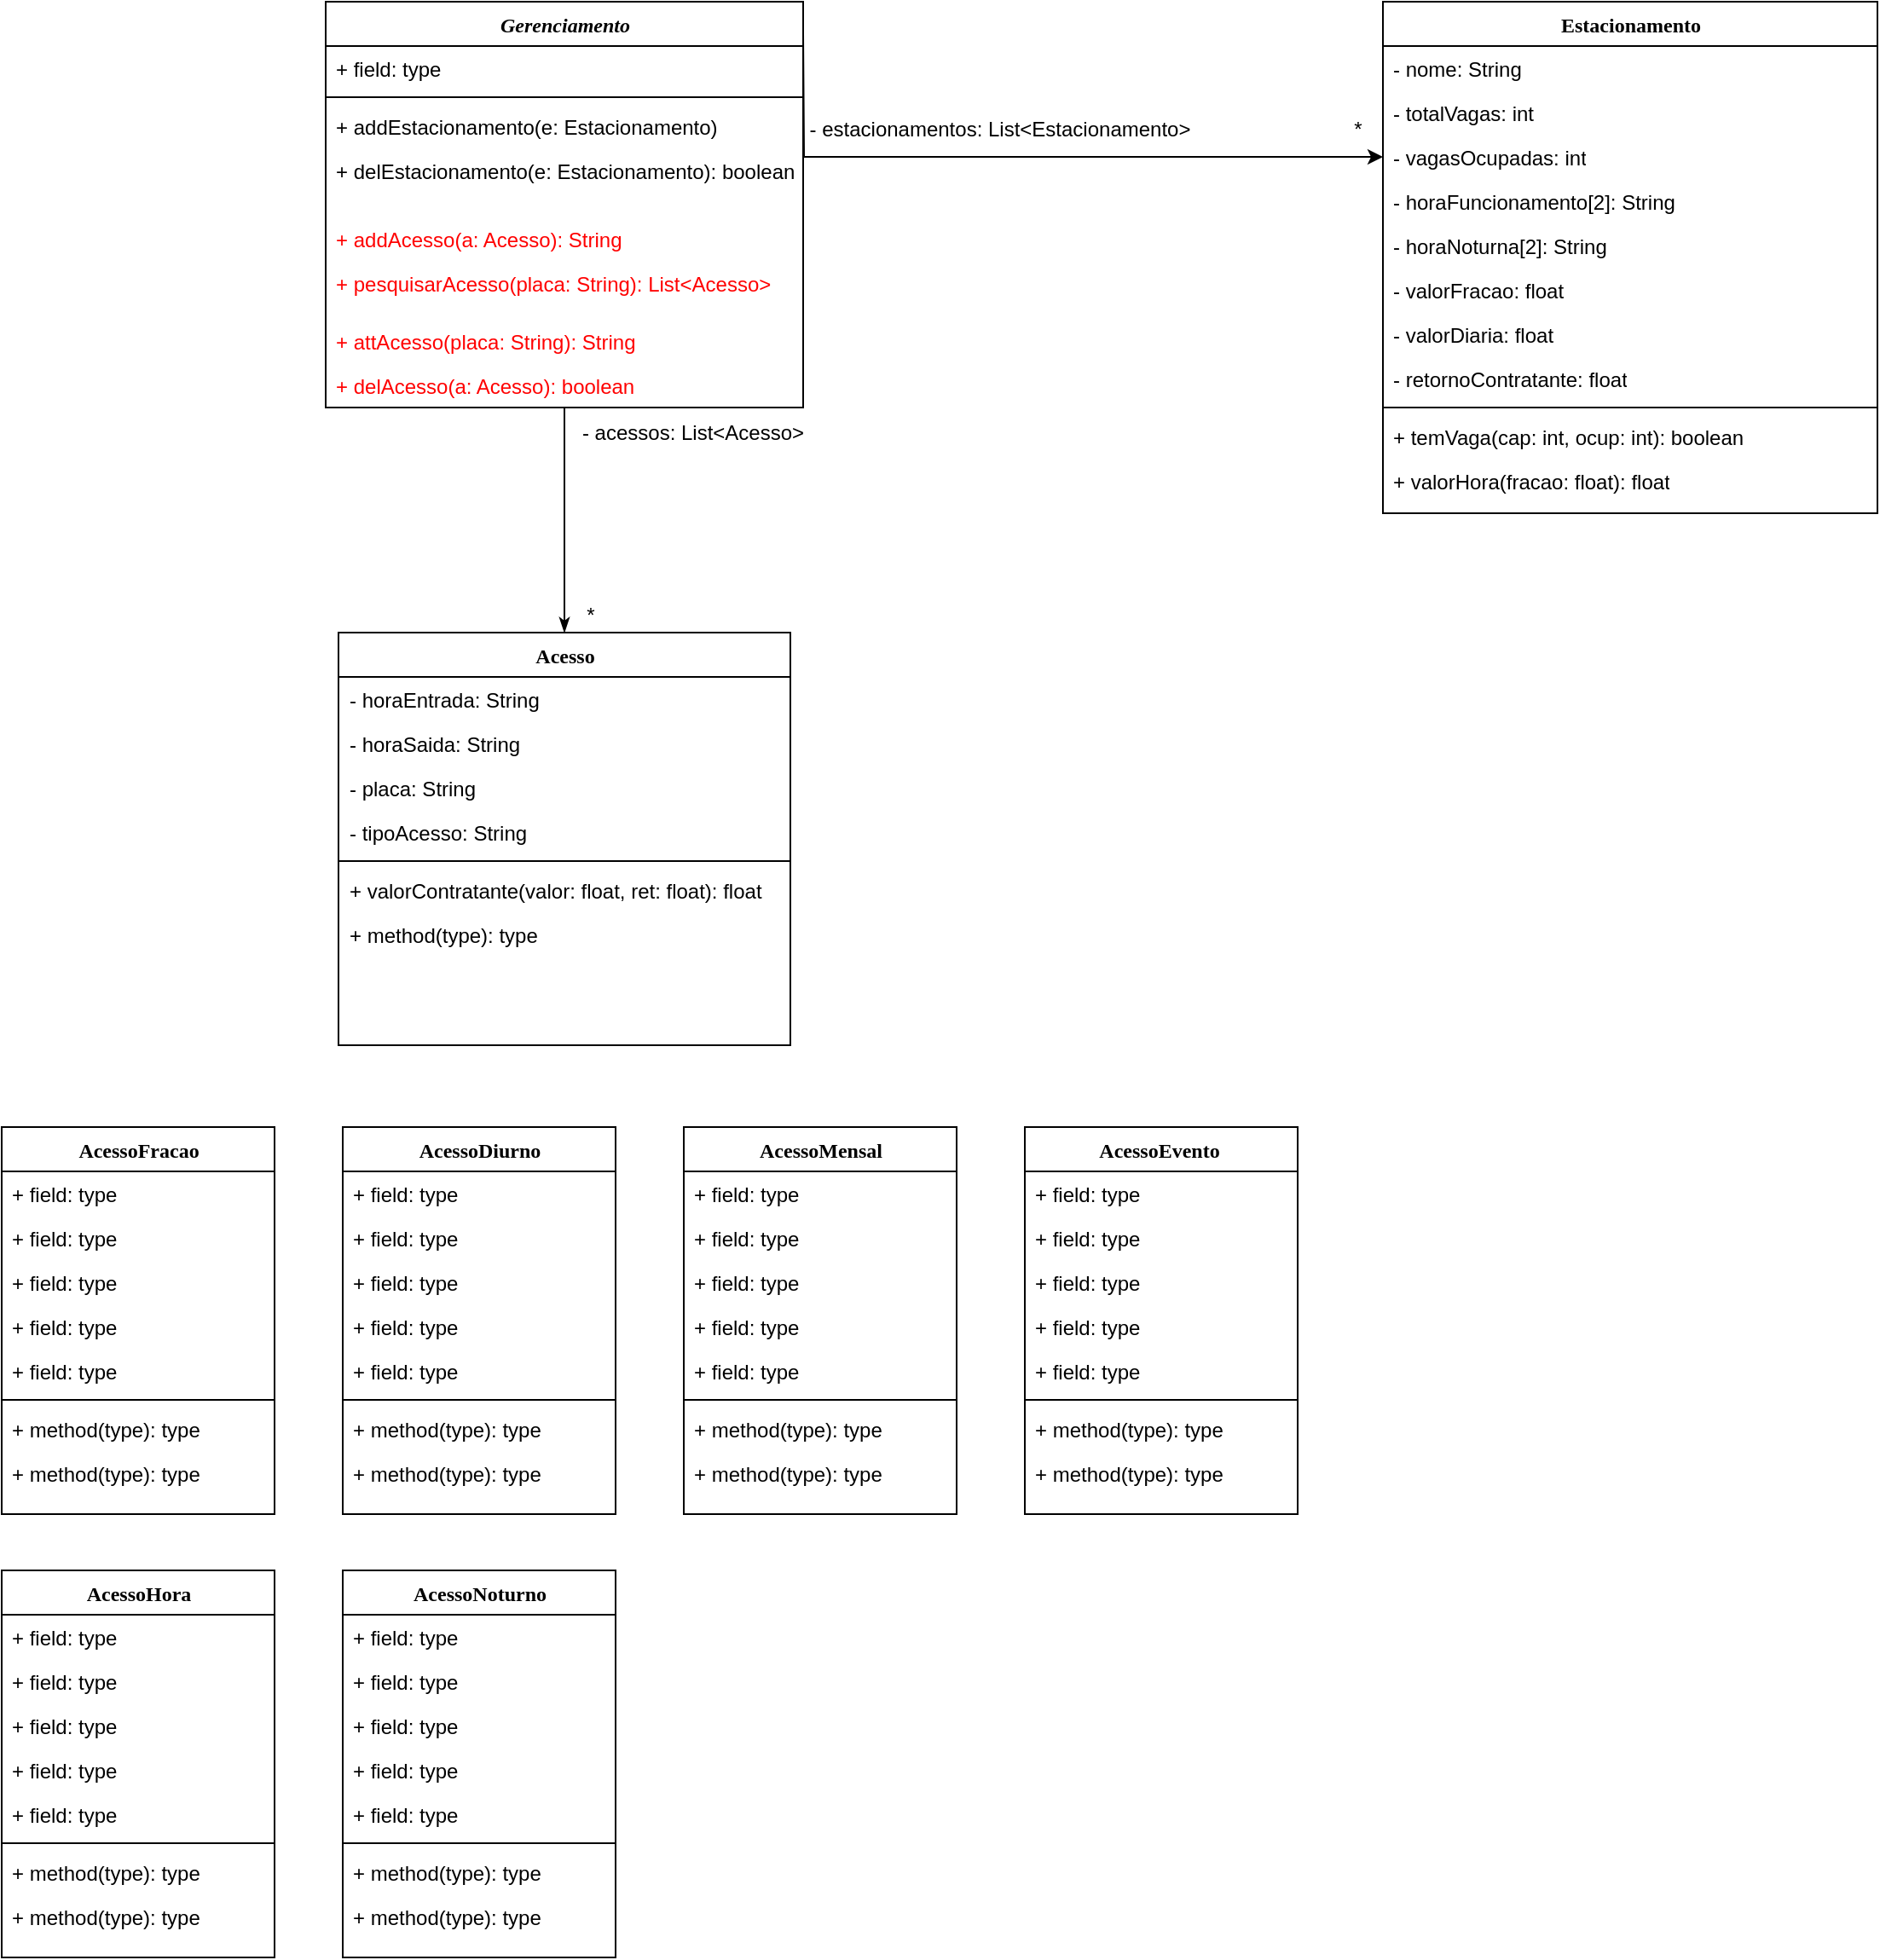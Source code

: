 <mxfile version="20.2.0" type="github">
  <diagram name="Page-1" id="9f46799a-70d6-7492-0946-bef42562c5a5">
    <mxGraphModel dx="1902" dy="360" grid="1" gridSize="10" guides="1" tooltips="1" connect="1" arrows="1" fold="1" page="1" pageScale="1" pageWidth="1100" pageHeight="850" background="none" math="0" shadow="0">
      <root>
        <mxCell id="0" />
        <mxCell id="1" parent="0" />
        <mxCell id="Z2g4CIgb7GhYzDpumeYf-50" style="edgeStyle=orthogonalEdgeStyle;rounded=0;orthogonalLoop=1;jettySize=auto;html=1;endArrow=classicThin;endFill=1;" edge="1" parent="1" source="78961159f06e98e8-17" target="Z2g4CIgb7GhYzDpumeYf-11">
          <mxGeometry relative="1" as="geometry" />
        </mxCell>
        <mxCell id="78961159f06e98e8-17" value="&lt;i&gt;Gerenciamento&lt;/i&gt;" style="swimlane;html=1;fontStyle=1;align=center;verticalAlign=top;childLayout=stackLayout;horizontal=1;startSize=26;horizontalStack=0;resizeParent=1;resizeLast=0;collapsible=1;marginBottom=0;swimlaneFillColor=#ffffff;rounded=0;shadow=0;comic=0;labelBackgroundColor=none;strokeWidth=1;fillColor=none;fontFamily=Verdana;fontSize=12" parent="1" vertex="1">
          <mxGeometry x="-130" y="50" width="280" height="238" as="geometry" />
        </mxCell>
        <mxCell id="78961159f06e98e8-24" value="+ field: type" style="text;html=1;strokeColor=none;fillColor=none;align=left;verticalAlign=top;spacingLeft=4;spacingRight=4;whiteSpace=wrap;overflow=hidden;rotatable=0;points=[[0,0.5],[1,0.5]];portConstraint=eastwest;" parent="78961159f06e98e8-17" vertex="1">
          <mxGeometry y="26" width="280" height="26" as="geometry" />
        </mxCell>
        <mxCell id="78961159f06e98e8-19" value="" style="line;html=1;strokeWidth=1;fillColor=none;align=left;verticalAlign=middle;spacingTop=-1;spacingLeft=3;spacingRight=3;rotatable=0;labelPosition=right;points=[];portConstraint=eastwest;" parent="78961159f06e98e8-17" vertex="1">
          <mxGeometry y="52" width="280" height="8" as="geometry" />
        </mxCell>
        <mxCell id="78961159f06e98e8-20" value="+ addEstacionamento(e: Estacionamento)" style="text;html=1;strokeColor=none;fillColor=none;align=left;verticalAlign=top;spacingLeft=4;spacingRight=4;whiteSpace=wrap;overflow=hidden;rotatable=0;points=[[0,0.5],[1,0.5]];portConstraint=eastwest;" parent="78961159f06e98e8-17" vertex="1">
          <mxGeometry y="60" width="280" height="26" as="geometry" />
        </mxCell>
        <mxCell id="78961159f06e98e8-27" value="+ delEstacionamento(e: Estacionamento): boolean" style="text;html=1;strokeColor=none;fillColor=none;align=left;verticalAlign=top;spacingLeft=4;spacingRight=4;whiteSpace=wrap;overflow=hidden;rotatable=0;points=[[0,0.5],[1,0.5]];portConstraint=eastwest;" parent="78961159f06e98e8-17" vertex="1">
          <mxGeometry y="86" width="280" height="40" as="geometry" />
        </mxCell>
        <mxCell id="Z2g4CIgb7GhYzDpumeYf-42" value="+ addAcesso(a: Acesso): String" style="text;html=1;strokeColor=none;fillColor=none;align=left;verticalAlign=top;spacingLeft=4;spacingRight=4;whiteSpace=wrap;overflow=hidden;rotatable=0;points=[[0,0.5],[1,0.5]];portConstraint=eastwest;fontColor=#FF0000;" vertex="1" parent="78961159f06e98e8-17">
          <mxGeometry y="126" width="280" height="26" as="geometry" />
        </mxCell>
        <mxCell id="Z2g4CIgb7GhYzDpumeYf-45" value="+ pesquisarAcesso(placa: String): List&amp;lt;Acesso&amp;gt;" style="text;html=1;strokeColor=none;fillColor=none;align=left;verticalAlign=top;spacingLeft=4;spacingRight=4;whiteSpace=wrap;overflow=hidden;rotatable=0;points=[[0,0.5],[1,0.5]];portConstraint=eastwest;fontColor=#FF0000;" vertex="1" parent="78961159f06e98e8-17">
          <mxGeometry y="152" width="280" height="34" as="geometry" />
        </mxCell>
        <mxCell id="Z2g4CIgb7GhYzDpumeYf-44" value="+ attAcesso(placa: String): String" style="text;html=1;strokeColor=none;fillColor=none;align=left;verticalAlign=top;spacingLeft=4;spacingRight=4;whiteSpace=wrap;overflow=hidden;rotatable=0;points=[[0,0.5],[1,0.5]];portConstraint=eastwest;fontColor=#FF0000;" vertex="1" parent="78961159f06e98e8-17">
          <mxGeometry y="186" width="280" height="26" as="geometry" />
        </mxCell>
        <mxCell id="Z2g4CIgb7GhYzDpumeYf-43" value="+ delAcesso(a: Acesso): boolean" style="text;html=1;strokeColor=none;fillColor=none;align=left;verticalAlign=top;spacingLeft=4;spacingRight=4;whiteSpace=wrap;overflow=hidden;rotatable=0;points=[[0,0.5],[1,0.5]];portConstraint=eastwest;fontColor=#FF0000;" vertex="1" parent="78961159f06e98e8-17">
          <mxGeometry y="212" width="280" height="26" as="geometry" />
        </mxCell>
        <mxCell id="Z2g4CIgb7GhYzDpumeYf-1" value="Estacionamento" style="swimlane;html=1;fontStyle=1;align=center;verticalAlign=top;childLayout=stackLayout;horizontal=1;startSize=26;horizontalStack=0;resizeParent=1;resizeLast=0;collapsible=1;marginBottom=0;swimlaneFillColor=#ffffff;rounded=0;shadow=0;comic=0;labelBackgroundColor=none;strokeWidth=1;fillColor=none;fontFamily=Verdana;fontSize=12" vertex="1" parent="1">
          <mxGeometry x="490" y="50" width="290" height="300" as="geometry" />
        </mxCell>
        <mxCell id="Z2g4CIgb7GhYzDpumeYf-3" value="- nome: String" style="text;html=1;strokeColor=none;fillColor=none;align=left;verticalAlign=top;spacingLeft=4;spacingRight=4;whiteSpace=wrap;overflow=hidden;rotatable=0;points=[[0,0.5],[1,0.5]];portConstraint=eastwest;" vertex="1" parent="Z2g4CIgb7GhYzDpumeYf-1">
          <mxGeometry y="26" width="290" height="26" as="geometry" />
        </mxCell>
        <mxCell id="Z2g4CIgb7GhYzDpumeYf-2" value="- totalVagas: int" style="text;html=1;strokeColor=none;fillColor=none;align=left;verticalAlign=top;spacingLeft=4;spacingRight=4;whiteSpace=wrap;overflow=hidden;rotatable=0;points=[[0,0.5],[1,0.5]];portConstraint=eastwest;" vertex="1" parent="Z2g4CIgb7GhYzDpumeYf-1">
          <mxGeometry y="52" width="290" height="26" as="geometry" />
        </mxCell>
        <mxCell id="Z2g4CIgb7GhYzDpumeYf-4" value="- vagasOcupadas: int" style="text;html=1;strokeColor=none;fillColor=none;align=left;verticalAlign=top;spacingLeft=4;spacingRight=4;whiteSpace=wrap;overflow=hidden;rotatable=0;points=[[0,0.5],[1,0.5]];portConstraint=eastwest;" vertex="1" parent="Z2g4CIgb7GhYzDpumeYf-1">
          <mxGeometry y="78" width="290" height="26" as="geometry" />
        </mxCell>
        <mxCell id="Z2g4CIgb7GhYzDpumeYf-5" value="- horaFuncionamento[2]: String" style="text;html=1;strokeColor=none;fillColor=none;align=left;verticalAlign=top;spacingLeft=4;spacingRight=4;whiteSpace=wrap;overflow=hidden;rotatable=0;points=[[0,0.5],[1,0.5]];portConstraint=eastwest;" vertex="1" parent="Z2g4CIgb7GhYzDpumeYf-1">
          <mxGeometry y="104" width="290" height="26" as="geometry" />
        </mxCell>
        <mxCell id="Z2g4CIgb7GhYzDpumeYf-47" value="- horaNoturna[2]: String" style="text;html=1;strokeColor=none;fillColor=none;align=left;verticalAlign=top;spacingLeft=4;spacingRight=4;whiteSpace=wrap;overflow=hidden;rotatable=0;points=[[0,0.5],[1,0.5]];portConstraint=eastwest;" vertex="1" parent="Z2g4CIgb7GhYzDpumeYf-1">
          <mxGeometry y="130" width="290" height="26" as="geometry" />
        </mxCell>
        <mxCell id="Z2g4CIgb7GhYzDpumeYf-38" value="- valorFracao: float" style="text;html=1;strokeColor=none;fillColor=none;align=left;verticalAlign=top;spacingLeft=4;spacingRight=4;whiteSpace=wrap;overflow=hidden;rotatable=0;points=[[0,0.5],[1,0.5]];portConstraint=eastwest;" vertex="1" parent="Z2g4CIgb7GhYzDpumeYf-1">
          <mxGeometry y="156" width="290" height="26" as="geometry" />
        </mxCell>
        <mxCell id="Z2g4CIgb7GhYzDpumeYf-40" value="- valorDiaria: float" style="text;html=1;strokeColor=none;fillColor=none;align=left;verticalAlign=top;spacingLeft=4;spacingRight=4;whiteSpace=wrap;overflow=hidden;rotatable=0;points=[[0,0.5],[1,0.5]];portConstraint=eastwest;" vertex="1" parent="Z2g4CIgb7GhYzDpumeYf-1">
          <mxGeometry y="182" width="290" height="26" as="geometry" />
        </mxCell>
        <mxCell id="Z2g4CIgb7GhYzDpumeYf-48" value="- retornoContratante: float" style="text;html=1;strokeColor=none;fillColor=none;align=left;verticalAlign=top;spacingLeft=4;spacingRight=4;whiteSpace=wrap;overflow=hidden;rotatable=0;points=[[0,0.5],[1,0.5]];portConstraint=eastwest;" vertex="1" parent="Z2g4CIgb7GhYzDpumeYf-1">
          <mxGeometry y="208" width="290" height="26" as="geometry" />
        </mxCell>
        <mxCell id="Z2g4CIgb7GhYzDpumeYf-7" value="" style="line;html=1;strokeWidth=1;fillColor=none;align=left;verticalAlign=middle;spacingTop=-1;spacingLeft=3;spacingRight=3;rotatable=0;labelPosition=right;points=[];portConstraint=eastwest;" vertex="1" parent="Z2g4CIgb7GhYzDpumeYf-1">
          <mxGeometry y="234" width="290" height="8" as="geometry" />
        </mxCell>
        <mxCell id="Z2g4CIgb7GhYzDpumeYf-8" value="+ temVaga(cap: int, ocup: int): boolean&amp;nbsp;" style="text;html=1;strokeColor=none;fillColor=none;align=left;verticalAlign=top;spacingLeft=4;spacingRight=4;whiteSpace=wrap;overflow=hidden;rotatable=0;points=[[0,0.5],[1,0.5]];portConstraint=eastwest;" vertex="1" parent="Z2g4CIgb7GhYzDpumeYf-1">
          <mxGeometry y="242" width="290" height="26" as="geometry" />
        </mxCell>
        <mxCell id="Z2g4CIgb7GhYzDpumeYf-9" value="+ valorHora(fracao: float): float" style="text;html=1;strokeColor=none;fillColor=none;align=left;verticalAlign=top;spacingLeft=4;spacingRight=4;whiteSpace=wrap;overflow=hidden;rotatable=0;points=[[0,0.5],[1,0.5]];portConstraint=eastwest;" vertex="1" parent="Z2g4CIgb7GhYzDpumeYf-1">
          <mxGeometry y="268" width="290" height="26" as="geometry" />
        </mxCell>
        <mxCell id="Z2g4CIgb7GhYzDpumeYf-10" style="edgeStyle=orthogonalEdgeStyle;rounded=0;orthogonalLoop=1;jettySize=auto;html=1;" edge="1" parent="1" target="Z2g4CIgb7GhYzDpumeYf-4">
          <mxGeometry relative="1" as="geometry">
            <mxPoint x="150" y="69" as="sourcePoint" />
          </mxGeometry>
        </mxCell>
        <mxCell id="Z2g4CIgb7GhYzDpumeYf-11" value="Acesso" style="swimlane;html=1;fontStyle=1;align=center;verticalAlign=top;childLayout=stackLayout;horizontal=1;startSize=26;horizontalStack=0;resizeParent=1;resizeLast=0;collapsible=1;marginBottom=0;swimlaneFillColor=#ffffff;rounded=0;shadow=0;comic=0;labelBackgroundColor=none;strokeWidth=1;fillColor=none;fontFamily=Verdana;fontSize=12" vertex="1" parent="1">
          <mxGeometry x="-122.5" y="420" width="265" height="242" as="geometry" />
        </mxCell>
        <mxCell id="Z2g4CIgb7GhYzDpumeYf-12" value="- horaEntrada: String" style="text;html=1;strokeColor=none;fillColor=none;align=left;verticalAlign=top;spacingLeft=4;spacingRight=4;whiteSpace=wrap;overflow=hidden;rotatable=0;points=[[0,0.5],[1,0.5]];portConstraint=eastwest;" vertex="1" parent="Z2g4CIgb7GhYzDpumeYf-11">
          <mxGeometry y="26" width="265" height="26" as="geometry" />
        </mxCell>
        <mxCell id="Z2g4CIgb7GhYzDpumeYf-37" value="- horaSaida: String" style="text;html=1;strokeColor=none;fillColor=none;align=left;verticalAlign=top;spacingLeft=4;spacingRight=4;whiteSpace=wrap;overflow=hidden;rotatable=0;points=[[0,0.5],[1,0.5]];portConstraint=eastwest;" vertex="1" parent="Z2g4CIgb7GhYzDpumeYf-11">
          <mxGeometry y="52" width="265" height="26" as="geometry" />
        </mxCell>
        <mxCell id="Z2g4CIgb7GhYzDpumeYf-13" value="- placa: String" style="text;html=1;strokeColor=none;fillColor=none;align=left;verticalAlign=top;spacingLeft=4;spacingRight=4;whiteSpace=wrap;overflow=hidden;rotatable=0;points=[[0,0.5],[1,0.5]];portConstraint=eastwest;" vertex="1" parent="Z2g4CIgb7GhYzDpumeYf-11">
          <mxGeometry y="78" width="265" height="26" as="geometry" />
        </mxCell>
        <mxCell id="Z2g4CIgb7GhYzDpumeYf-16" value="- tipoAcesso: String&amp;nbsp;" style="text;html=1;strokeColor=none;fillColor=none;align=left;verticalAlign=top;spacingLeft=4;spacingRight=4;whiteSpace=wrap;overflow=hidden;rotatable=0;points=[[0,0.5],[1,0.5]];portConstraint=eastwest;" vertex="1" parent="Z2g4CIgb7GhYzDpumeYf-11">
          <mxGeometry y="104" width="265" height="26" as="geometry" />
        </mxCell>
        <mxCell id="Z2g4CIgb7GhYzDpumeYf-17" value="" style="line;html=1;strokeWidth=1;fillColor=none;align=left;verticalAlign=middle;spacingTop=-1;spacingLeft=3;spacingRight=3;rotatable=0;labelPosition=right;points=[];portConstraint=eastwest;" vertex="1" parent="Z2g4CIgb7GhYzDpumeYf-11">
          <mxGeometry y="130" width="265" height="8" as="geometry" />
        </mxCell>
        <mxCell id="Z2g4CIgb7GhYzDpumeYf-18" value="+ valorContratante(valor: float, ret: float): float&amp;nbsp;" style="text;html=1;strokeColor=none;fillColor=none;align=left;verticalAlign=top;spacingLeft=4;spacingRight=4;whiteSpace=wrap;overflow=hidden;rotatable=0;points=[[0,0.5],[1,0.5]];portConstraint=eastwest;" vertex="1" parent="Z2g4CIgb7GhYzDpumeYf-11">
          <mxGeometry y="138" width="265" height="26" as="geometry" />
        </mxCell>
        <mxCell id="Z2g4CIgb7GhYzDpumeYf-19" value="+ method(type): type" style="text;html=1;strokeColor=none;fillColor=none;align=left;verticalAlign=top;spacingLeft=4;spacingRight=4;whiteSpace=wrap;overflow=hidden;rotatable=0;points=[[0,0.5],[1,0.5]];portConstraint=eastwest;" vertex="1" parent="Z2g4CIgb7GhYzDpumeYf-11">
          <mxGeometry y="164" width="265" height="26" as="geometry" />
        </mxCell>
        <mxCell id="Z2g4CIgb7GhYzDpumeYf-21" value="AcessoMensal" style="swimlane;html=1;fontStyle=1;align=center;verticalAlign=top;childLayout=stackLayout;horizontal=1;startSize=26;horizontalStack=0;resizeParent=1;resizeLast=0;collapsible=1;marginBottom=0;swimlaneFillColor=#ffffff;rounded=0;shadow=0;comic=0;labelBackgroundColor=none;strokeWidth=1;fillColor=none;fontFamily=Verdana;fontSize=12" vertex="1" parent="1">
          <mxGeometry x="80" y="710" width="160" height="227" as="geometry" />
        </mxCell>
        <mxCell id="Z2g4CIgb7GhYzDpumeYf-22" value="+ field: type" style="text;html=1;strokeColor=none;fillColor=none;align=left;verticalAlign=top;spacingLeft=4;spacingRight=4;whiteSpace=wrap;overflow=hidden;rotatable=0;points=[[0,0.5],[1,0.5]];portConstraint=eastwest;" vertex="1" parent="Z2g4CIgb7GhYzDpumeYf-21">
          <mxGeometry y="26" width="160" height="26" as="geometry" />
        </mxCell>
        <mxCell id="Z2g4CIgb7GhYzDpumeYf-23" value="+ field: type" style="text;html=1;strokeColor=none;fillColor=none;align=left;verticalAlign=top;spacingLeft=4;spacingRight=4;whiteSpace=wrap;overflow=hidden;rotatable=0;points=[[0,0.5],[1,0.5]];portConstraint=eastwest;" vertex="1" parent="Z2g4CIgb7GhYzDpumeYf-21">
          <mxGeometry y="52" width="160" height="26" as="geometry" />
        </mxCell>
        <mxCell id="Z2g4CIgb7GhYzDpumeYf-24" value="+ field: type" style="text;html=1;strokeColor=none;fillColor=none;align=left;verticalAlign=top;spacingLeft=4;spacingRight=4;whiteSpace=wrap;overflow=hidden;rotatable=0;points=[[0,0.5],[1,0.5]];portConstraint=eastwest;" vertex="1" parent="Z2g4CIgb7GhYzDpumeYf-21">
          <mxGeometry y="78" width="160" height="26" as="geometry" />
        </mxCell>
        <mxCell id="Z2g4CIgb7GhYzDpumeYf-25" value="+ field: type" style="text;html=1;strokeColor=none;fillColor=none;align=left;verticalAlign=top;spacingLeft=4;spacingRight=4;whiteSpace=wrap;overflow=hidden;rotatable=0;points=[[0,0.5],[1,0.5]];portConstraint=eastwest;" vertex="1" parent="Z2g4CIgb7GhYzDpumeYf-21">
          <mxGeometry y="104" width="160" height="26" as="geometry" />
        </mxCell>
        <mxCell id="Z2g4CIgb7GhYzDpumeYf-26" value="+ field: type" style="text;html=1;strokeColor=none;fillColor=none;align=left;verticalAlign=top;spacingLeft=4;spacingRight=4;whiteSpace=wrap;overflow=hidden;rotatable=0;points=[[0,0.5],[1,0.5]];portConstraint=eastwest;" vertex="1" parent="Z2g4CIgb7GhYzDpumeYf-21">
          <mxGeometry y="130" width="160" height="26" as="geometry" />
        </mxCell>
        <mxCell id="Z2g4CIgb7GhYzDpumeYf-27" value="" style="line;html=1;strokeWidth=1;fillColor=none;align=left;verticalAlign=middle;spacingTop=-1;spacingLeft=3;spacingRight=3;rotatable=0;labelPosition=right;points=[];portConstraint=eastwest;" vertex="1" parent="Z2g4CIgb7GhYzDpumeYf-21">
          <mxGeometry y="156" width="160" height="8" as="geometry" />
        </mxCell>
        <mxCell id="Z2g4CIgb7GhYzDpumeYf-28" value="+ method(type): type" style="text;html=1;strokeColor=none;fillColor=none;align=left;verticalAlign=top;spacingLeft=4;spacingRight=4;whiteSpace=wrap;overflow=hidden;rotatable=0;points=[[0,0.5],[1,0.5]];portConstraint=eastwest;" vertex="1" parent="Z2g4CIgb7GhYzDpumeYf-21">
          <mxGeometry y="164" width="160" height="26" as="geometry" />
        </mxCell>
        <mxCell id="Z2g4CIgb7GhYzDpumeYf-29" value="+ method(type): type" style="text;html=1;strokeColor=none;fillColor=none;align=left;verticalAlign=top;spacingLeft=4;spacingRight=4;whiteSpace=wrap;overflow=hidden;rotatable=0;points=[[0,0.5],[1,0.5]];portConstraint=eastwest;" vertex="1" parent="Z2g4CIgb7GhYzDpumeYf-21">
          <mxGeometry y="190" width="160" height="26" as="geometry" />
        </mxCell>
        <mxCell id="Z2g4CIgb7GhYzDpumeYf-34" value="- estacionamentos: List&amp;lt;Estacionamento&amp;gt;" style="text;html=1;align=center;verticalAlign=middle;resizable=0;points=[];autosize=1;strokeColor=none;fillColor=none;" vertex="1" parent="1">
          <mxGeometry x="140" y="110" width="250" height="30" as="geometry" />
        </mxCell>
        <mxCell id="Z2g4CIgb7GhYzDpumeYf-35" value="*" style="text;html=1;align=center;verticalAlign=middle;resizable=0;points=[];autosize=1;strokeColor=none;fillColor=none;" vertex="1" parent="1">
          <mxGeometry x="460" y="110" width="30" height="30" as="geometry" />
        </mxCell>
        <mxCell id="Z2g4CIgb7GhYzDpumeYf-51" value="- acessos: List&amp;lt;Acesso&amp;gt;" style="text;html=1;align=center;verticalAlign=middle;resizable=0;points=[];autosize=1;strokeColor=none;fillColor=none;" vertex="1" parent="1">
          <mxGeometry x="10" y="288" width="150" height="30" as="geometry" />
        </mxCell>
        <mxCell id="Z2g4CIgb7GhYzDpumeYf-53" value="*" style="text;html=1;align=center;verticalAlign=middle;resizable=0;points=[];autosize=1;strokeColor=none;fillColor=none;" vertex="1" parent="1">
          <mxGeometry x="10" y="395" width="30" height="30" as="geometry" />
        </mxCell>
        <mxCell id="Z2g4CIgb7GhYzDpumeYf-99" value="AcessoEvento&amp;nbsp;" style="swimlane;html=1;fontStyle=1;align=center;verticalAlign=top;childLayout=stackLayout;horizontal=1;startSize=26;horizontalStack=0;resizeParent=1;resizeLast=0;collapsible=1;marginBottom=0;swimlaneFillColor=#ffffff;rounded=0;shadow=0;comic=0;labelBackgroundColor=none;strokeWidth=1;fillColor=none;fontFamily=Verdana;fontSize=12" vertex="1" parent="1">
          <mxGeometry x="280" y="710" width="160" height="227" as="geometry" />
        </mxCell>
        <mxCell id="Z2g4CIgb7GhYzDpumeYf-100" value="+ field: type" style="text;html=1;strokeColor=none;fillColor=none;align=left;verticalAlign=top;spacingLeft=4;spacingRight=4;whiteSpace=wrap;overflow=hidden;rotatable=0;points=[[0,0.5],[1,0.5]];portConstraint=eastwest;" vertex="1" parent="Z2g4CIgb7GhYzDpumeYf-99">
          <mxGeometry y="26" width="160" height="26" as="geometry" />
        </mxCell>
        <mxCell id="Z2g4CIgb7GhYzDpumeYf-101" value="+ field: type" style="text;html=1;strokeColor=none;fillColor=none;align=left;verticalAlign=top;spacingLeft=4;spacingRight=4;whiteSpace=wrap;overflow=hidden;rotatable=0;points=[[0,0.5],[1,0.5]];portConstraint=eastwest;" vertex="1" parent="Z2g4CIgb7GhYzDpumeYf-99">
          <mxGeometry y="52" width="160" height="26" as="geometry" />
        </mxCell>
        <mxCell id="Z2g4CIgb7GhYzDpumeYf-102" value="+ field: type" style="text;html=1;strokeColor=none;fillColor=none;align=left;verticalAlign=top;spacingLeft=4;spacingRight=4;whiteSpace=wrap;overflow=hidden;rotatable=0;points=[[0,0.5],[1,0.5]];portConstraint=eastwest;" vertex="1" parent="Z2g4CIgb7GhYzDpumeYf-99">
          <mxGeometry y="78" width="160" height="26" as="geometry" />
        </mxCell>
        <mxCell id="Z2g4CIgb7GhYzDpumeYf-103" value="+ field: type" style="text;html=1;strokeColor=none;fillColor=none;align=left;verticalAlign=top;spacingLeft=4;spacingRight=4;whiteSpace=wrap;overflow=hidden;rotatable=0;points=[[0,0.5],[1,0.5]];portConstraint=eastwest;" vertex="1" parent="Z2g4CIgb7GhYzDpumeYf-99">
          <mxGeometry y="104" width="160" height="26" as="geometry" />
        </mxCell>
        <mxCell id="Z2g4CIgb7GhYzDpumeYf-104" value="+ field: type" style="text;html=1;strokeColor=none;fillColor=none;align=left;verticalAlign=top;spacingLeft=4;spacingRight=4;whiteSpace=wrap;overflow=hidden;rotatable=0;points=[[0,0.5],[1,0.5]];portConstraint=eastwest;" vertex="1" parent="Z2g4CIgb7GhYzDpumeYf-99">
          <mxGeometry y="130" width="160" height="26" as="geometry" />
        </mxCell>
        <mxCell id="Z2g4CIgb7GhYzDpumeYf-105" value="" style="line;html=1;strokeWidth=1;fillColor=none;align=left;verticalAlign=middle;spacingTop=-1;spacingLeft=3;spacingRight=3;rotatable=0;labelPosition=right;points=[];portConstraint=eastwest;" vertex="1" parent="Z2g4CIgb7GhYzDpumeYf-99">
          <mxGeometry y="156" width="160" height="8" as="geometry" />
        </mxCell>
        <mxCell id="Z2g4CIgb7GhYzDpumeYf-106" value="+ method(type): type" style="text;html=1;strokeColor=none;fillColor=none;align=left;verticalAlign=top;spacingLeft=4;spacingRight=4;whiteSpace=wrap;overflow=hidden;rotatable=0;points=[[0,0.5],[1,0.5]];portConstraint=eastwest;" vertex="1" parent="Z2g4CIgb7GhYzDpumeYf-99">
          <mxGeometry y="164" width="160" height="26" as="geometry" />
        </mxCell>
        <mxCell id="Z2g4CIgb7GhYzDpumeYf-107" value="+ method(type): type" style="text;html=1;strokeColor=none;fillColor=none;align=left;verticalAlign=top;spacingLeft=4;spacingRight=4;whiteSpace=wrap;overflow=hidden;rotatable=0;points=[[0,0.5],[1,0.5]];portConstraint=eastwest;" vertex="1" parent="Z2g4CIgb7GhYzDpumeYf-99">
          <mxGeometry y="190" width="160" height="26" as="geometry" />
        </mxCell>
        <mxCell id="Z2g4CIgb7GhYzDpumeYf-108" value="AcessoHora" style="swimlane;html=1;fontStyle=1;align=center;verticalAlign=top;childLayout=stackLayout;horizontal=1;startSize=26;horizontalStack=0;resizeParent=1;resizeLast=0;collapsible=1;marginBottom=0;swimlaneFillColor=#ffffff;rounded=0;shadow=0;comic=0;labelBackgroundColor=none;strokeWidth=1;fillColor=none;fontFamily=Verdana;fontSize=12" vertex="1" parent="1">
          <mxGeometry x="-320" y="970" width="160" height="227" as="geometry" />
        </mxCell>
        <mxCell id="Z2g4CIgb7GhYzDpumeYf-109" value="+ field: type" style="text;html=1;strokeColor=none;fillColor=none;align=left;verticalAlign=top;spacingLeft=4;spacingRight=4;whiteSpace=wrap;overflow=hidden;rotatable=0;points=[[0,0.5],[1,0.5]];portConstraint=eastwest;" vertex="1" parent="Z2g4CIgb7GhYzDpumeYf-108">
          <mxGeometry y="26" width="160" height="26" as="geometry" />
        </mxCell>
        <mxCell id="Z2g4CIgb7GhYzDpumeYf-110" value="+ field: type" style="text;html=1;strokeColor=none;fillColor=none;align=left;verticalAlign=top;spacingLeft=4;spacingRight=4;whiteSpace=wrap;overflow=hidden;rotatable=0;points=[[0,0.5],[1,0.5]];portConstraint=eastwest;" vertex="1" parent="Z2g4CIgb7GhYzDpumeYf-108">
          <mxGeometry y="52" width="160" height="26" as="geometry" />
        </mxCell>
        <mxCell id="Z2g4CIgb7GhYzDpumeYf-111" value="+ field: type" style="text;html=1;strokeColor=none;fillColor=none;align=left;verticalAlign=top;spacingLeft=4;spacingRight=4;whiteSpace=wrap;overflow=hidden;rotatable=0;points=[[0,0.5],[1,0.5]];portConstraint=eastwest;" vertex="1" parent="Z2g4CIgb7GhYzDpumeYf-108">
          <mxGeometry y="78" width="160" height="26" as="geometry" />
        </mxCell>
        <mxCell id="Z2g4CIgb7GhYzDpumeYf-112" value="+ field: type" style="text;html=1;strokeColor=none;fillColor=none;align=left;verticalAlign=top;spacingLeft=4;spacingRight=4;whiteSpace=wrap;overflow=hidden;rotatable=0;points=[[0,0.5],[1,0.5]];portConstraint=eastwest;" vertex="1" parent="Z2g4CIgb7GhYzDpumeYf-108">
          <mxGeometry y="104" width="160" height="26" as="geometry" />
        </mxCell>
        <mxCell id="Z2g4CIgb7GhYzDpumeYf-113" value="+ field: type" style="text;html=1;strokeColor=none;fillColor=none;align=left;verticalAlign=top;spacingLeft=4;spacingRight=4;whiteSpace=wrap;overflow=hidden;rotatable=0;points=[[0,0.5],[1,0.5]];portConstraint=eastwest;" vertex="1" parent="Z2g4CIgb7GhYzDpumeYf-108">
          <mxGeometry y="130" width="160" height="26" as="geometry" />
        </mxCell>
        <mxCell id="Z2g4CIgb7GhYzDpumeYf-114" value="" style="line;html=1;strokeWidth=1;fillColor=none;align=left;verticalAlign=middle;spacingTop=-1;spacingLeft=3;spacingRight=3;rotatable=0;labelPosition=right;points=[];portConstraint=eastwest;" vertex="1" parent="Z2g4CIgb7GhYzDpumeYf-108">
          <mxGeometry y="156" width="160" height="8" as="geometry" />
        </mxCell>
        <mxCell id="Z2g4CIgb7GhYzDpumeYf-115" value="+ method(type): type" style="text;html=1;strokeColor=none;fillColor=none;align=left;verticalAlign=top;spacingLeft=4;spacingRight=4;whiteSpace=wrap;overflow=hidden;rotatable=0;points=[[0,0.5],[1,0.5]];portConstraint=eastwest;" vertex="1" parent="Z2g4CIgb7GhYzDpumeYf-108">
          <mxGeometry y="164" width="160" height="26" as="geometry" />
        </mxCell>
        <mxCell id="Z2g4CIgb7GhYzDpumeYf-116" value="+ method(type): type" style="text;html=1;strokeColor=none;fillColor=none;align=left;verticalAlign=top;spacingLeft=4;spacingRight=4;whiteSpace=wrap;overflow=hidden;rotatable=0;points=[[0,0.5],[1,0.5]];portConstraint=eastwest;" vertex="1" parent="Z2g4CIgb7GhYzDpumeYf-108">
          <mxGeometry y="190" width="160" height="26" as="geometry" />
        </mxCell>
        <mxCell id="Z2g4CIgb7GhYzDpumeYf-117" value="AcessoFracao" style="swimlane;html=1;fontStyle=1;align=center;verticalAlign=top;childLayout=stackLayout;horizontal=1;startSize=26;horizontalStack=0;resizeParent=1;resizeLast=0;collapsible=1;marginBottom=0;swimlaneFillColor=#ffffff;rounded=0;shadow=0;comic=0;labelBackgroundColor=none;strokeWidth=1;fillColor=none;fontFamily=Verdana;fontSize=12" vertex="1" parent="1">
          <mxGeometry x="-320" y="710" width="160" height="227" as="geometry" />
        </mxCell>
        <mxCell id="Z2g4CIgb7GhYzDpumeYf-118" value="+ field: type" style="text;html=1;strokeColor=none;fillColor=none;align=left;verticalAlign=top;spacingLeft=4;spacingRight=4;whiteSpace=wrap;overflow=hidden;rotatable=0;points=[[0,0.5],[1,0.5]];portConstraint=eastwest;" vertex="1" parent="Z2g4CIgb7GhYzDpumeYf-117">
          <mxGeometry y="26" width="160" height="26" as="geometry" />
        </mxCell>
        <mxCell id="Z2g4CIgb7GhYzDpumeYf-119" value="+ field: type" style="text;html=1;strokeColor=none;fillColor=none;align=left;verticalAlign=top;spacingLeft=4;spacingRight=4;whiteSpace=wrap;overflow=hidden;rotatable=0;points=[[0,0.5],[1,0.5]];portConstraint=eastwest;" vertex="1" parent="Z2g4CIgb7GhYzDpumeYf-117">
          <mxGeometry y="52" width="160" height="26" as="geometry" />
        </mxCell>
        <mxCell id="Z2g4CIgb7GhYzDpumeYf-120" value="+ field: type" style="text;html=1;strokeColor=none;fillColor=none;align=left;verticalAlign=top;spacingLeft=4;spacingRight=4;whiteSpace=wrap;overflow=hidden;rotatable=0;points=[[0,0.5],[1,0.5]];portConstraint=eastwest;" vertex="1" parent="Z2g4CIgb7GhYzDpumeYf-117">
          <mxGeometry y="78" width="160" height="26" as="geometry" />
        </mxCell>
        <mxCell id="Z2g4CIgb7GhYzDpumeYf-121" value="+ field: type" style="text;html=1;strokeColor=none;fillColor=none;align=left;verticalAlign=top;spacingLeft=4;spacingRight=4;whiteSpace=wrap;overflow=hidden;rotatable=0;points=[[0,0.5],[1,0.5]];portConstraint=eastwest;" vertex="1" parent="Z2g4CIgb7GhYzDpumeYf-117">
          <mxGeometry y="104" width="160" height="26" as="geometry" />
        </mxCell>
        <mxCell id="Z2g4CIgb7GhYzDpumeYf-122" value="+ field: type" style="text;html=1;strokeColor=none;fillColor=none;align=left;verticalAlign=top;spacingLeft=4;spacingRight=4;whiteSpace=wrap;overflow=hidden;rotatable=0;points=[[0,0.5],[1,0.5]];portConstraint=eastwest;" vertex="1" parent="Z2g4CIgb7GhYzDpumeYf-117">
          <mxGeometry y="130" width="160" height="26" as="geometry" />
        </mxCell>
        <mxCell id="Z2g4CIgb7GhYzDpumeYf-123" value="" style="line;html=1;strokeWidth=1;fillColor=none;align=left;verticalAlign=middle;spacingTop=-1;spacingLeft=3;spacingRight=3;rotatable=0;labelPosition=right;points=[];portConstraint=eastwest;" vertex="1" parent="Z2g4CIgb7GhYzDpumeYf-117">
          <mxGeometry y="156" width="160" height="8" as="geometry" />
        </mxCell>
        <mxCell id="Z2g4CIgb7GhYzDpumeYf-124" value="+ method(type): type" style="text;html=1;strokeColor=none;fillColor=none;align=left;verticalAlign=top;spacingLeft=4;spacingRight=4;whiteSpace=wrap;overflow=hidden;rotatable=0;points=[[0,0.5],[1,0.5]];portConstraint=eastwest;" vertex="1" parent="Z2g4CIgb7GhYzDpumeYf-117">
          <mxGeometry y="164" width="160" height="26" as="geometry" />
        </mxCell>
        <mxCell id="Z2g4CIgb7GhYzDpumeYf-125" value="+ method(type): type" style="text;html=1;strokeColor=none;fillColor=none;align=left;verticalAlign=top;spacingLeft=4;spacingRight=4;whiteSpace=wrap;overflow=hidden;rotatable=0;points=[[0,0.5],[1,0.5]];portConstraint=eastwest;" vertex="1" parent="Z2g4CIgb7GhYzDpumeYf-117">
          <mxGeometry y="190" width="160" height="26" as="geometry" />
        </mxCell>
        <mxCell id="Z2g4CIgb7GhYzDpumeYf-126" value="AcessoDiurno" style="swimlane;html=1;fontStyle=1;align=center;verticalAlign=top;childLayout=stackLayout;horizontal=1;startSize=26;horizontalStack=0;resizeParent=1;resizeLast=0;collapsible=1;marginBottom=0;swimlaneFillColor=#ffffff;rounded=0;shadow=0;comic=0;labelBackgroundColor=none;strokeWidth=1;fillColor=none;fontFamily=Verdana;fontSize=12" vertex="1" parent="1">
          <mxGeometry x="-120" y="710" width="160" height="227" as="geometry" />
        </mxCell>
        <mxCell id="Z2g4CIgb7GhYzDpumeYf-127" value="+ field: type" style="text;html=1;strokeColor=none;fillColor=none;align=left;verticalAlign=top;spacingLeft=4;spacingRight=4;whiteSpace=wrap;overflow=hidden;rotatable=0;points=[[0,0.5],[1,0.5]];portConstraint=eastwest;" vertex="1" parent="Z2g4CIgb7GhYzDpumeYf-126">
          <mxGeometry y="26" width="160" height="26" as="geometry" />
        </mxCell>
        <mxCell id="Z2g4CIgb7GhYzDpumeYf-128" value="+ field: type" style="text;html=1;strokeColor=none;fillColor=none;align=left;verticalAlign=top;spacingLeft=4;spacingRight=4;whiteSpace=wrap;overflow=hidden;rotatable=0;points=[[0,0.5],[1,0.5]];portConstraint=eastwest;" vertex="1" parent="Z2g4CIgb7GhYzDpumeYf-126">
          <mxGeometry y="52" width="160" height="26" as="geometry" />
        </mxCell>
        <mxCell id="Z2g4CIgb7GhYzDpumeYf-129" value="+ field: type" style="text;html=1;strokeColor=none;fillColor=none;align=left;verticalAlign=top;spacingLeft=4;spacingRight=4;whiteSpace=wrap;overflow=hidden;rotatable=0;points=[[0,0.5],[1,0.5]];portConstraint=eastwest;" vertex="1" parent="Z2g4CIgb7GhYzDpumeYf-126">
          <mxGeometry y="78" width="160" height="26" as="geometry" />
        </mxCell>
        <mxCell id="Z2g4CIgb7GhYzDpumeYf-130" value="+ field: type" style="text;html=1;strokeColor=none;fillColor=none;align=left;verticalAlign=top;spacingLeft=4;spacingRight=4;whiteSpace=wrap;overflow=hidden;rotatable=0;points=[[0,0.5],[1,0.5]];portConstraint=eastwest;" vertex="1" parent="Z2g4CIgb7GhYzDpumeYf-126">
          <mxGeometry y="104" width="160" height="26" as="geometry" />
        </mxCell>
        <mxCell id="Z2g4CIgb7GhYzDpumeYf-131" value="+ field: type" style="text;html=1;strokeColor=none;fillColor=none;align=left;verticalAlign=top;spacingLeft=4;spacingRight=4;whiteSpace=wrap;overflow=hidden;rotatable=0;points=[[0,0.5],[1,0.5]];portConstraint=eastwest;" vertex="1" parent="Z2g4CIgb7GhYzDpumeYf-126">
          <mxGeometry y="130" width="160" height="26" as="geometry" />
        </mxCell>
        <mxCell id="Z2g4CIgb7GhYzDpumeYf-132" value="" style="line;html=1;strokeWidth=1;fillColor=none;align=left;verticalAlign=middle;spacingTop=-1;spacingLeft=3;spacingRight=3;rotatable=0;labelPosition=right;points=[];portConstraint=eastwest;" vertex="1" parent="Z2g4CIgb7GhYzDpumeYf-126">
          <mxGeometry y="156" width="160" height="8" as="geometry" />
        </mxCell>
        <mxCell id="Z2g4CIgb7GhYzDpumeYf-133" value="+ method(type): type" style="text;html=1;strokeColor=none;fillColor=none;align=left;verticalAlign=top;spacingLeft=4;spacingRight=4;whiteSpace=wrap;overflow=hidden;rotatable=0;points=[[0,0.5],[1,0.5]];portConstraint=eastwest;" vertex="1" parent="Z2g4CIgb7GhYzDpumeYf-126">
          <mxGeometry y="164" width="160" height="26" as="geometry" />
        </mxCell>
        <mxCell id="Z2g4CIgb7GhYzDpumeYf-134" value="+ method(type): type" style="text;html=1;strokeColor=none;fillColor=none;align=left;verticalAlign=top;spacingLeft=4;spacingRight=4;whiteSpace=wrap;overflow=hidden;rotatable=0;points=[[0,0.5],[1,0.5]];portConstraint=eastwest;" vertex="1" parent="Z2g4CIgb7GhYzDpumeYf-126">
          <mxGeometry y="190" width="160" height="26" as="geometry" />
        </mxCell>
        <mxCell id="Z2g4CIgb7GhYzDpumeYf-135" value="AcessoNoturno" style="swimlane;html=1;fontStyle=1;align=center;verticalAlign=top;childLayout=stackLayout;horizontal=1;startSize=26;horizontalStack=0;resizeParent=1;resizeLast=0;collapsible=1;marginBottom=0;swimlaneFillColor=#ffffff;rounded=0;shadow=0;comic=0;labelBackgroundColor=none;strokeWidth=1;fillColor=none;fontFamily=Verdana;fontSize=12" vertex="1" parent="1">
          <mxGeometry x="-120" y="970" width="160" height="227" as="geometry" />
        </mxCell>
        <mxCell id="Z2g4CIgb7GhYzDpumeYf-136" value="+ field: type" style="text;html=1;strokeColor=none;fillColor=none;align=left;verticalAlign=top;spacingLeft=4;spacingRight=4;whiteSpace=wrap;overflow=hidden;rotatable=0;points=[[0,0.5],[1,0.5]];portConstraint=eastwest;" vertex="1" parent="Z2g4CIgb7GhYzDpumeYf-135">
          <mxGeometry y="26" width="160" height="26" as="geometry" />
        </mxCell>
        <mxCell id="Z2g4CIgb7GhYzDpumeYf-137" value="+ field: type" style="text;html=1;strokeColor=none;fillColor=none;align=left;verticalAlign=top;spacingLeft=4;spacingRight=4;whiteSpace=wrap;overflow=hidden;rotatable=0;points=[[0,0.5],[1,0.5]];portConstraint=eastwest;" vertex="1" parent="Z2g4CIgb7GhYzDpumeYf-135">
          <mxGeometry y="52" width="160" height="26" as="geometry" />
        </mxCell>
        <mxCell id="Z2g4CIgb7GhYzDpumeYf-138" value="+ field: type" style="text;html=1;strokeColor=none;fillColor=none;align=left;verticalAlign=top;spacingLeft=4;spacingRight=4;whiteSpace=wrap;overflow=hidden;rotatable=0;points=[[0,0.5],[1,0.5]];portConstraint=eastwest;" vertex="1" parent="Z2g4CIgb7GhYzDpumeYf-135">
          <mxGeometry y="78" width="160" height="26" as="geometry" />
        </mxCell>
        <mxCell id="Z2g4CIgb7GhYzDpumeYf-139" value="+ field: type" style="text;html=1;strokeColor=none;fillColor=none;align=left;verticalAlign=top;spacingLeft=4;spacingRight=4;whiteSpace=wrap;overflow=hidden;rotatable=0;points=[[0,0.5],[1,0.5]];portConstraint=eastwest;" vertex="1" parent="Z2g4CIgb7GhYzDpumeYf-135">
          <mxGeometry y="104" width="160" height="26" as="geometry" />
        </mxCell>
        <mxCell id="Z2g4CIgb7GhYzDpumeYf-140" value="+ field: type" style="text;html=1;strokeColor=none;fillColor=none;align=left;verticalAlign=top;spacingLeft=4;spacingRight=4;whiteSpace=wrap;overflow=hidden;rotatable=0;points=[[0,0.5],[1,0.5]];portConstraint=eastwest;" vertex="1" parent="Z2g4CIgb7GhYzDpumeYf-135">
          <mxGeometry y="130" width="160" height="26" as="geometry" />
        </mxCell>
        <mxCell id="Z2g4CIgb7GhYzDpumeYf-141" value="" style="line;html=1;strokeWidth=1;fillColor=none;align=left;verticalAlign=middle;spacingTop=-1;spacingLeft=3;spacingRight=3;rotatable=0;labelPosition=right;points=[];portConstraint=eastwest;" vertex="1" parent="Z2g4CIgb7GhYzDpumeYf-135">
          <mxGeometry y="156" width="160" height="8" as="geometry" />
        </mxCell>
        <mxCell id="Z2g4CIgb7GhYzDpumeYf-142" value="+ method(type): type" style="text;html=1;strokeColor=none;fillColor=none;align=left;verticalAlign=top;spacingLeft=4;spacingRight=4;whiteSpace=wrap;overflow=hidden;rotatable=0;points=[[0,0.5],[1,0.5]];portConstraint=eastwest;" vertex="1" parent="Z2g4CIgb7GhYzDpumeYf-135">
          <mxGeometry y="164" width="160" height="26" as="geometry" />
        </mxCell>
        <mxCell id="Z2g4CIgb7GhYzDpumeYf-143" value="+ method(type): type" style="text;html=1;strokeColor=none;fillColor=none;align=left;verticalAlign=top;spacingLeft=4;spacingRight=4;whiteSpace=wrap;overflow=hidden;rotatable=0;points=[[0,0.5],[1,0.5]];portConstraint=eastwest;" vertex="1" parent="Z2g4CIgb7GhYzDpumeYf-135">
          <mxGeometry y="190" width="160" height="26" as="geometry" />
        </mxCell>
      </root>
    </mxGraphModel>
  </diagram>
</mxfile>
